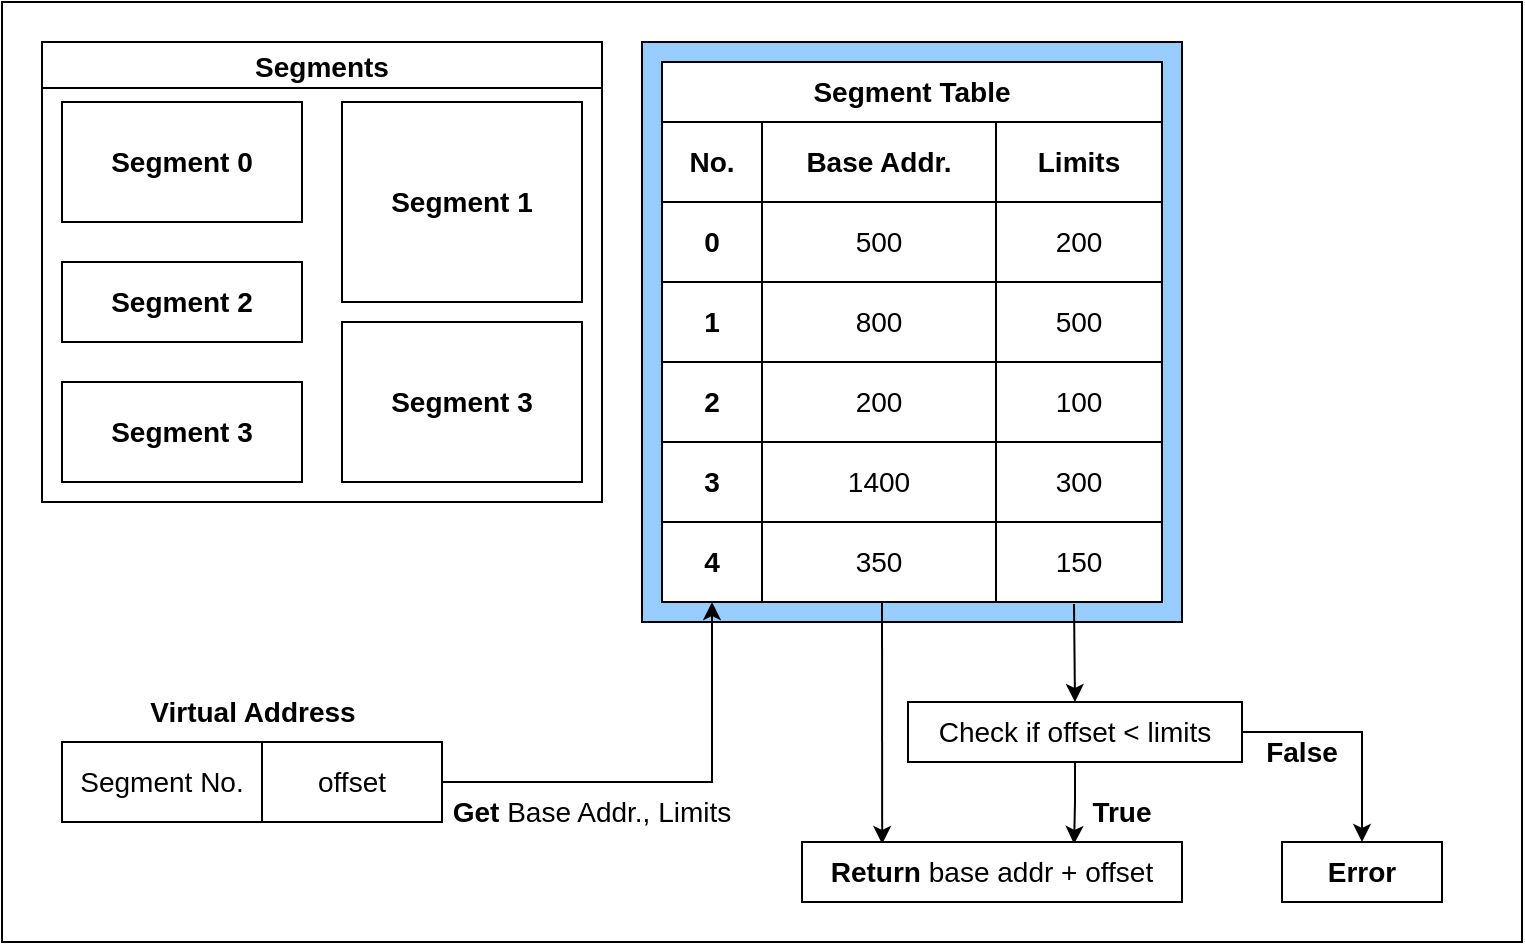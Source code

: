 <mxfile version="15.7.3" type="device"><diagram id="RSF-1C3gSh8de6RyHi_w" name="페이지-1"><mxGraphModel dx="1102" dy="857" grid="1" gridSize="10" guides="1" tooltips="1" connect="1" arrows="1" fold="1" page="1" pageScale="1" pageWidth="827" pageHeight="1169" math="0" shadow="0"><root><mxCell id="0"/><mxCell id="1" parent="0"/><mxCell id="IH500J7xrvraJJrl1u5J-1" value="" style="rounded=0;whiteSpace=wrap;html=1;" vertex="1" parent="1"><mxGeometry x="40" y="50" width="760" height="470" as="geometry"/></mxCell><mxCell id="IH500J7xrvraJJrl1u5J-9" value="" style="group" vertex="1" connectable="0" parent="1"><mxGeometry x="60" y="70" width="280" height="230" as="geometry"/></mxCell><mxCell id="IH500J7xrvraJJrl1u5J-7" value="Segments" style="swimlane;fontSize=14;" vertex="1" parent="IH500J7xrvraJJrl1u5J-9"><mxGeometry width="280" height="230" as="geometry"/></mxCell><mxCell id="IH500J7xrvraJJrl1u5J-8" value="" style="group" vertex="1" connectable="0" parent="IH500J7xrvraJJrl1u5J-9"><mxGeometry x="10" y="30" width="260" height="190" as="geometry"/></mxCell><mxCell id="IH500J7xrvraJJrl1u5J-2" value="&lt;font style=&quot;font-size: 14px&quot;&gt;&lt;b&gt;Segment 0&lt;/b&gt;&lt;/font&gt;" style="rounded=0;whiteSpace=wrap;html=1;" vertex="1" parent="IH500J7xrvraJJrl1u5J-8"><mxGeometry width="120" height="60" as="geometry"/></mxCell><mxCell id="IH500J7xrvraJJrl1u5J-3" value="&lt;font style=&quot;font-size: 14px&quot;&gt;&lt;b&gt;Segment 1&lt;/b&gt;&lt;/font&gt;" style="rounded=0;whiteSpace=wrap;html=1;" vertex="1" parent="IH500J7xrvraJJrl1u5J-8"><mxGeometry x="140" width="120" height="100" as="geometry"/></mxCell><mxCell id="IH500J7xrvraJJrl1u5J-4" value="&lt;font style=&quot;font-size: 14px&quot;&gt;&lt;b&gt;Segment 2&lt;/b&gt;&lt;/font&gt;" style="rounded=0;whiteSpace=wrap;html=1;" vertex="1" parent="IH500J7xrvraJJrl1u5J-8"><mxGeometry y="80" width="120" height="40" as="geometry"/></mxCell><mxCell id="IH500J7xrvraJJrl1u5J-5" value="&lt;font style=&quot;font-size: 14px&quot;&gt;&lt;b&gt;Segment 3&lt;/b&gt;&lt;/font&gt;" style="rounded=0;whiteSpace=wrap;html=1;" vertex="1" parent="IH500J7xrvraJJrl1u5J-8"><mxGeometry x="140" y="110" width="120" height="80" as="geometry"/></mxCell><mxCell id="IH500J7xrvraJJrl1u5J-6" value="&lt;font style=&quot;font-size: 14px&quot;&gt;&lt;b&gt;Segment 3&lt;/b&gt;&lt;/font&gt;" style="rounded=0;whiteSpace=wrap;html=1;" vertex="1" parent="IH500J7xrvraJJrl1u5J-8"><mxGeometry y="140" width="120" height="50" as="geometry"/></mxCell><mxCell id="IH500J7xrvraJJrl1u5J-65" value="" style="group" vertex="1" connectable="0" parent="1"><mxGeometry x="70" y="390" width="190" height="70" as="geometry"/></mxCell><mxCell id="IH500J7xrvraJJrl1u5J-63" value="" style="group" vertex="1" connectable="0" parent="IH500J7xrvraJJrl1u5J-65"><mxGeometry y="30" width="190" height="40" as="geometry"/></mxCell><mxCell id="IH500J7xrvraJJrl1u5J-61" value="Segment No." style="rounded=0;whiteSpace=wrap;html=1;fontSize=14;" vertex="1" parent="IH500J7xrvraJJrl1u5J-63"><mxGeometry width="100" height="40" as="geometry"/></mxCell><mxCell id="IH500J7xrvraJJrl1u5J-62" value="offset" style="rounded=0;whiteSpace=wrap;html=1;fontSize=14;" vertex="1" parent="IH500J7xrvraJJrl1u5J-63"><mxGeometry x="100" width="90" height="40" as="geometry"/></mxCell><mxCell id="IH500J7xrvraJJrl1u5J-64" value="&lt;b&gt;Virtual Address&lt;/b&gt;" style="text;html=1;strokeColor=none;fillColor=none;align=center;verticalAlign=middle;whiteSpace=wrap;rounded=0;fontSize=14;" vertex="1" parent="IH500J7xrvraJJrl1u5J-65"><mxGeometry x="37.5" width="115" height="30" as="geometry"/></mxCell><mxCell id="IH500J7xrvraJJrl1u5J-67" value="&lt;b&gt;Get &lt;/b&gt;Base Addr., Limits" style="text;html=1;strokeColor=none;fillColor=none;align=center;verticalAlign=middle;whiteSpace=wrap;rounded=0;fontSize=14;" vertex="1" parent="1"><mxGeometry x="260" y="440" width="150" height="30" as="geometry"/></mxCell><mxCell id="IH500J7xrvraJJrl1u5J-70" value="" style="group" vertex="1" connectable="0" parent="1"><mxGeometry x="360" y="70" width="270" height="290" as="geometry"/></mxCell><mxCell id="IH500J7xrvraJJrl1u5J-69" value="" style="rounded=0;whiteSpace=wrap;html=1;fontSize=14;fillColor=#99CCFF;" vertex="1" parent="IH500J7xrvraJJrl1u5J-70"><mxGeometry width="270" height="290" as="geometry"/></mxCell><mxCell id="IH500J7xrvraJJrl1u5J-60" value="" style="group" vertex="1" connectable="0" parent="IH500J7xrvraJJrl1u5J-70"><mxGeometry x="10" y="10" width="250" height="270" as="geometry"/></mxCell><mxCell id="IH500J7xrvraJJrl1u5J-20" value="" style="shape=table;html=1;whiteSpace=wrap;startSize=0;container=1;collapsible=0;childLayout=tableLayout;fontSize=14;" vertex="1" parent="IH500J7xrvraJJrl1u5J-60"><mxGeometry y="30" width="250" height="240" as="geometry"/></mxCell><mxCell id="IH500J7xrvraJJrl1u5J-21" value="" style="shape=partialRectangle;html=1;whiteSpace=wrap;collapsible=0;dropTarget=0;pointerEvents=0;fillColor=none;top=0;left=0;bottom=0;right=0;points=[[0,0.5],[1,0.5]];portConstraint=eastwest;fontSize=14;" vertex="1" parent="IH500J7xrvraJJrl1u5J-20"><mxGeometry width="250" height="40" as="geometry"/></mxCell><mxCell id="IH500J7xrvraJJrl1u5J-22" value="&lt;b&gt;No.&lt;/b&gt;" style="shape=partialRectangle;html=1;whiteSpace=wrap;connectable=0;fillColor=none;top=0;left=0;bottom=0;right=0;overflow=hidden;pointerEvents=1;fontSize=14;" vertex="1" parent="IH500J7xrvraJJrl1u5J-21"><mxGeometry width="50" height="40" as="geometry"><mxRectangle width="50" height="40" as="alternateBounds"/></mxGeometry></mxCell><mxCell id="IH500J7xrvraJJrl1u5J-23" value="&lt;b&gt;Base Addr.&lt;/b&gt;" style="shape=partialRectangle;html=1;whiteSpace=wrap;connectable=0;fillColor=none;top=0;left=0;bottom=0;right=0;overflow=hidden;pointerEvents=1;fontSize=14;" vertex="1" parent="IH500J7xrvraJJrl1u5J-21"><mxGeometry x="50" width="117" height="40" as="geometry"><mxRectangle width="117" height="40" as="alternateBounds"/></mxGeometry></mxCell><mxCell id="IH500J7xrvraJJrl1u5J-24" value="&lt;b&gt;Limits&lt;/b&gt;" style="shape=partialRectangle;html=1;whiteSpace=wrap;connectable=0;fillColor=none;top=0;left=0;bottom=0;right=0;overflow=hidden;pointerEvents=1;fontSize=14;" vertex="1" parent="IH500J7xrvraJJrl1u5J-21"><mxGeometry x="167" width="83" height="40" as="geometry"><mxRectangle width="83" height="40" as="alternateBounds"/></mxGeometry></mxCell><mxCell id="IH500J7xrvraJJrl1u5J-25" value="" style="shape=partialRectangle;html=1;whiteSpace=wrap;collapsible=0;dropTarget=0;pointerEvents=0;fillColor=none;top=0;left=0;bottom=0;right=0;points=[[0,0.5],[1,0.5]];portConstraint=eastwest;fontSize=14;" vertex="1" parent="IH500J7xrvraJJrl1u5J-20"><mxGeometry y="40" width="250" height="40" as="geometry"/></mxCell><mxCell id="IH500J7xrvraJJrl1u5J-26" value="&lt;b&gt;0&lt;/b&gt;" style="shape=partialRectangle;html=1;whiteSpace=wrap;connectable=0;fillColor=none;top=0;left=0;bottom=0;right=0;overflow=hidden;pointerEvents=1;fontSize=14;" vertex="1" parent="IH500J7xrvraJJrl1u5J-25"><mxGeometry width="50" height="40" as="geometry"><mxRectangle width="50" height="40" as="alternateBounds"/></mxGeometry></mxCell><mxCell id="IH500J7xrvraJJrl1u5J-27" value="500" style="shape=partialRectangle;html=1;whiteSpace=wrap;connectable=0;fillColor=none;top=0;left=0;bottom=0;right=0;overflow=hidden;pointerEvents=1;fontSize=14;" vertex="1" parent="IH500J7xrvraJJrl1u5J-25"><mxGeometry x="50" width="117" height="40" as="geometry"><mxRectangle width="117" height="40" as="alternateBounds"/></mxGeometry></mxCell><mxCell id="IH500J7xrvraJJrl1u5J-28" value="200" style="shape=partialRectangle;html=1;whiteSpace=wrap;connectable=0;fillColor=none;top=0;left=0;bottom=0;right=0;overflow=hidden;pointerEvents=1;fontSize=14;" vertex="1" parent="IH500J7xrvraJJrl1u5J-25"><mxGeometry x="167" width="83" height="40" as="geometry"><mxRectangle width="83" height="40" as="alternateBounds"/></mxGeometry></mxCell><mxCell id="IH500J7xrvraJJrl1u5J-29" value="" style="shape=partialRectangle;html=1;whiteSpace=wrap;collapsible=0;dropTarget=0;pointerEvents=0;fillColor=none;top=0;left=0;bottom=0;right=0;points=[[0,0.5],[1,0.5]];portConstraint=eastwest;fontSize=14;" vertex="1" parent="IH500J7xrvraJJrl1u5J-20"><mxGeometry y="80" width="250" height="40" as="geometry"/></mxCell><mxCell id="IH500J7xrvraJJrl1u5J-30" value="&lt;b&gt;1&lt;/b&gt;" style="shape=partialRectangle;html=1;whiteSpace=wrap;connectable=0;fillColor=none;top=0;left=0;bottom=0;right=0;overflow=hidden;pointerEvents=1;fontSize=14;" vertex="1" parent="IH500J7xrvraJJrl1u5J-29"><mxGeometry width="50" height="40" as="geometry"><mxRectangle width="50" height="40" as="alternateBounds"/></mxGeometry></mxCell><mxCell id="IH500J7xrvraJJrl1u5J-31" value="800" style="shape=partialRectangle;html=1;whiteSpace=wrap;connectable=0;fillColor=none;top=0;left=0;bottom=0;right=0;overflow=hidden;pointerEvents=1;fontSize=14;" vertex="1" parent="IH500J7xrvraJJrl1u5J-29"><mxGeometry x="50" width="117" height="40" as="geometry"><mxRectangle width="117" height="40" as="alternateBounds"/></mxGeometry></mxCell><mxCell id="IH500J7xrvraJJrl1u5J-32" value="500" style="shape=partialRectangle;html=1;whiteSpace=wrap;connectable=0;fillColor=none;top=0;left=0;bottom=0;right=0;overflow=hidden;pointerEvents=1;fontSize=14;" vertex="1" parent="IH500J7xrvraJJrl1u5J-29"><mxGeometry x="167" width="83" height="40" as="geometry"><mxRectangle width="83" height="40" as="alternateBounds"/></mxGeometry></mxCell><mxCell id="IH500J7xrvraJJrl1u5J-47" style="shape=partialRectangle;html=1;whiteSpace=wrap;collapsible=0;dropTarget=0;pointerEvents=0;fillColor=none;top=0;left=0;bottom=0;right=0;points=[[0,0.5],[1,0.5]];portConstraint=eastwest;fontSize=14;" vertex="1" parent="IH500J7xrvraJJrl1u5J-20"><mxGeometry y="120" width="250" height="40" as="geometry"/></mxCell><mxCell id="IH500J7xrvraJJrl1u5J-48" value="&lt;b&gt;2&lt;/b&gt;" style="shape=partialRectangle;html=1;whiteSpace=wrap;connectable=0;fillColor=none;top=0;left=0;bottom=0;right=0;overflow=hidden;pointerEvents=1;fontSize=14;" vertex="1" parent="IH500J7xrvraJJrl1u5J-47"><mxGeometry width="50" height="40" as="geometry"><mxRectangle width="50" height="40" as="alternateBounds"/></mxGeometry></mxCell><mxCell id="IH500J7xrvraJJrl1u5J-49" value="200" style="shape=partialRectangle;html=1;whiteSpace=wrap;connectable=0;fillColor=none;top=0;left=0;bottom=0;right=0;overflow=hidden;pointerEvents=1;fontSize=14;" vertex="1" parent="IH500J7xrvraJJrl1u5J-47"><mxGeometry x="50" width="117" height="40" as="geometry"><mxRectangle width="117" height="40" as="alternateBounds"/></mxGeometry></mxCell><mxCell id="IH500J7xrvraJJrl1u5J-50" value="100" style="shape=partialRectangle;html=1;whiteSpace=wrap;connectable=0;fillColor=none;top=0;left=0;bottom=0;right=0;overflow=hidden;pointerEvents=1;fontSize=14;" vertex="1" parent="IH500J7xrvraJJrl1u5J-47"><mxGeometry x="167" width="83" height="40" as="geometry"><mxRectangle width="83" height="40" as="alternateBounds"/></mxGeometry></mxCell><mxCell id="IH500J7xrvraJJrl1u5J-51" style="shape=partialRectangle;html=1;whiteSpace=wrap;collapsible=0;dropTarget=0;pointerEvents=0;fillColor=none;top=0;left=0;bottom=0;right=0;points=[[0,0.5],[1,0.5]];portConstraint=eastwest;fontSize=14;" vertex="1" parent="IH500J7xrvraJJrl1u5J-20"><mxGeometry y="160" width="250" height="40" as="geometry"/></mxCell><mxCell id="IH500J7xrvraJJrl1u5J-52" value="&lt;b&gt;3&lt;/b&gt;" style="shape=partialRectangle;html=1;whiteSpace=wrap;connectable=0;fillColor=none;top=0;left=0;bottom=0;right=0;overflow=hidden;pointerEvents=1;fontSize=14;" vertex="1" parent="IH500J7xrvraJJrl1u5J-51"><mxGeometry width="50" height="40" as="geometry"><mxRectangle width="50" height="40" as="alternateBounds"/></mxGeometry></mxCell><mxCell id="IH500J7xrvraJJrl1u5J-53" value="1400" style="shape=partialRectangle;html=1;whiteSpace=wrap;connectable=0;fillColor=none;top=0;left=0;bottom=0;right=0;overflow=hidden;pointerEvents=1;fontSize=14;" vertex="1" parent="IH500J7xrvraJJrl1u5J-51"><mxGeometry x="50" width="117" height="40" as="geometry"><mxRectangle width="117" height="40" as="alternateBounds"/></mxGeometry></mxCell><mxCell id="IH500J7xrvraJJrl1u5J-54" value="300" style="shape=partialRectangle;html=1;whiteSpace=wrap;connectable=0;fillColor=none;top=0;left=0;bottom=0;right=0;overflow=hidden;pointerEvents=1;fontSize=14;" vertex="1" parent="IH500J7xrvraJJrl1u5J-51"><mxGeometry x="167" width="83" height="40" as="geometry"><mxRectangle width="83" height="40" as="alternateBounds"/></mxGeometry></mxCell><mxCell id="IH500J7xrvraJJrl1u5J-55" style="shape=partialRectangle;html=1;whiteSpace=wrap;collapsible=0;dropTarget=0;pointerEvents=0;fillColor=none;top=0;left=0;bottom=0;right=0;points=[[0,0.5],[1,0.5]];portConstraint=eastwest;fontSize=14;" vertex="1" parent="IH500J7xrvraJJrl1u5J-20"><mxGeometry y="200" width="250" height="40" as="geometry"/></mxCell><mxCell id="IH500J7xrvraJJrl1u5J-56" value="&lt;b&gt;4&lt;/b&gt;" style="shape=partialRectangle;html=1;whiteSpace=wrap;connectable=0;fillColor=none;top=0;left=0;bottom=0;right=0;overflow=hidden;pointerEvents=1;fontSize=14;" vertex="1" parent="IH500J7xrvraJJrl1u5J-55"><mxGeometry width="50" height="40" as="geometry"><mxRectangle width="50" height="40" as="alternateBounds"/></mxGeometry></mxCell><mxCell id="IH500J7xrvraJJrl1u5J-57" value="350" style="shape=partialRectangle;html=1;whiteSpace=wrap;connectable=0;fillColor=none;top=0;left=0;bottom=0;right=0;overflow=hidden;pointerEvents=1;fontSize=14;" vertex="1" parent="IH500J7xrvraJJrl1u5J-55"><mxGeometry x="50" width="117" height="40" as="geometry"><mxRectangle width="117" height="40" as="alternateBounds"/></mxGeometry></mxCell><mxCell id="IH500J7xrvraJJrl1u5J-58" value="150" style="shape=partialRectangle;html=1;whiteSpace=wrap;connectable=0;fillColor=none;top=0;left=0;bottom=0;right=0;overflow=hidden;pointerEvents=1;fontSize=14;" vertex="1" parent="IH500J7xrvraJJrl1u5J-55"><mxGeometry x="167" width="83" height="40" as="geometry"><mxRectangle width="83" height="40" as="alternateBounds"/></mxGeometry></mxCell><mxCell id="IH500J7xrvraJJrl1u5J-59" value="&lt;b&gt;Segment Table&lt;/b&gt;" style="rounded=0;whiteSpace=wrap;html=1;fontSize=14;" vertex="1" parent="IH500J7xrvraJJrl1u5J-60"><mxGeometry width="250" height="30" as="geometry"/></mxCell><mxCell id="IH500J7xrvraJJrl1u5J-75" value="" style="endArrow=classic;html=1;rounded=0;fontSize=14;exitX=0.824;exitY=1.025;exitDx=0;exitDy=0;exitPerimeter=0;entryX=0.211;entryY=0.033;entryDx=0;entryDy=0;entryPerimeter=0;" edge="1" parent="IH500J7xrvraJJrl1u5J-70" target="IH500J7xrvraJJrl1u5J-74"><mxGeometry width="50" height="50" relative="1" as="geometry"><mxPoint x="120" y="280" as="sourcePoint"/><mxPoint x="120.383" y="329" as="targetPoint"/></mxGeometry></mxCell><mxCell id="IH500J7xrvraJJrl1u5J-66" value="" style="endArrow=classic;html=1;rounded=0;fontSize=14;exitX=1;exitY=0.5;exitDx=0;exitDy=0;entryX=0.1;entryY=1;entryDx=0;entryDy=0;entryPerimeter=0;" edge="1" parent="1" source="IH500J7xrvraJJrl1u5J-62" target="IH500J7xrvraJJrl1u5J-55"><mxGeometry width="50" height="50" relative="1" as="geometry"><mxPoint x="390" y="450" as="sourcePoint"/><mxPoint x="440" y="400" as="targetPoint"/><Array as="points"><mxPoint x="395" y="440"/></Array></mxGeometry></mxCell><mxCell id="IH500J7xrvraJJrl1u5J-71" value="" style="endArrow=classic;html=1;rounded=0;fontSize=14;exitX=0.824;exitY=1.025;exitDx=0;exitDy=0;exitPerimeter=0;entryX=0.5;entryY=0;entryDx=0;entryDy=0;" edge="1" parent="1" source="IH500J7xrvraJJrl1u5J-55" target="IH500J7xrvraJJrl1u5J-72"><mxGeometry width="50" height="50" relative="1" as="geometry"><mxPoint x="660" y="380" as="sourcePoint"/><mxPoint x="710" y="330" as="targetPoint"/></mxGeometry></mxCell><mxCell id="IH500J7xrvraJJrl1u5J-76" style="edgeStyle=orthogonalEdgeStyle;rounded=0;orthogonalLoop=1;jettySize=auto;html=1;exitX=0.5;exitY=1;exitDx=0;exitDy=0;entryX=0.716;entryY=0.033;entryDx=0;entryDy=0;entryPerimeter=0;fontSize=14;" edge="1" parent="1" source="IH500J7xrvraJJrl1u5J-72" target="IH500J7xrvraJJrl1u5J-74"><mxGeometry relative="1" as="geometry"/></mxCell><mxCell id="IH500J7xrvraJJrl1u5J-81" style="edgeStyle=orthogonalEdgeStyle;rounded=0;orthogonalLoop=1;jettySize=auto;html=1;exitX=1;exitY=0.5;exitDx=0;exitDy=0;entryX=0.5;entryY=0;entryDx=0;entryDy=0;fontSize=14;" edge="1" parent="1" source="IH500J7xrvraJJrl1u5J-72" target="IH500J7xrvraJJrl1u5J-77"><mxGeometry relative="1" as="geometry"/></mxCell><mxCell id="IH500J7xrvraJJrl1u5J-72" value="Check if offset &amp;lt; limits" style="rounded=0;whiteSpace=wrap;html=1;fontSize=14;fillColor=#FFFFFF;" vertex="1" parent="1"><mxGeometry x="493" y="400" width="167" height="30" as="geometry"/></mxCell><mxCell id="IH500J7xrvraJJrl1u5J-74" value="&lt;b&gt;Return&lt;/b&gt; base addr + offset" style="rounded=0;whiteSpace=wrap;html=1;fontSize=14;fillColor=#FFFFFF;" vertex="1" parent="1"><mxGeometry x="440" y="470" width="190" height="30" as="geometry"/></mxCell><mxCell id="IH500J7xrvraJJrl1u5J-77" value="&lt;b&gt;Error&lt;/b&gt;" style="rounded=0;whiteSpace=wrap;html=1;fontSize=14;fillColor=#FFFFFF;" vertex="1" parent="1"><mxGeometry x="680" y="470" width="80" height="30" as="geometry"/></mxCell><mxCell id="IH500J7xrvraJJrl1u5J-79" value="&lt;b&gt;True&lt;/b&gt;" style="text;html=1;strokeColor=none;fillColor=none;align=center;verticalAlign=middle;whiteSpace=wrap;rounded=0;fontSize=14;" vertex="1" parent="1"><mxGeometry x="570" y="440" width="60" height="30" as="geometry"/></mxCell><mxCell id="IH500J7xrvraJJrl1u5J-80" value="&lt;b&gt;False&lt;/b&gt;" style="text;html=1;strokeColor=none;fillColor=none;align=center;verticalAlign=middle;whiteSpace=wrap;rounded=0;fontSize=14;" vertex="1" parent="1"><mxGeometry x="660" y="410" width="60" height="30" as="geometry"/></mxCell></root></mxGraphModel></diagram></mxfile>